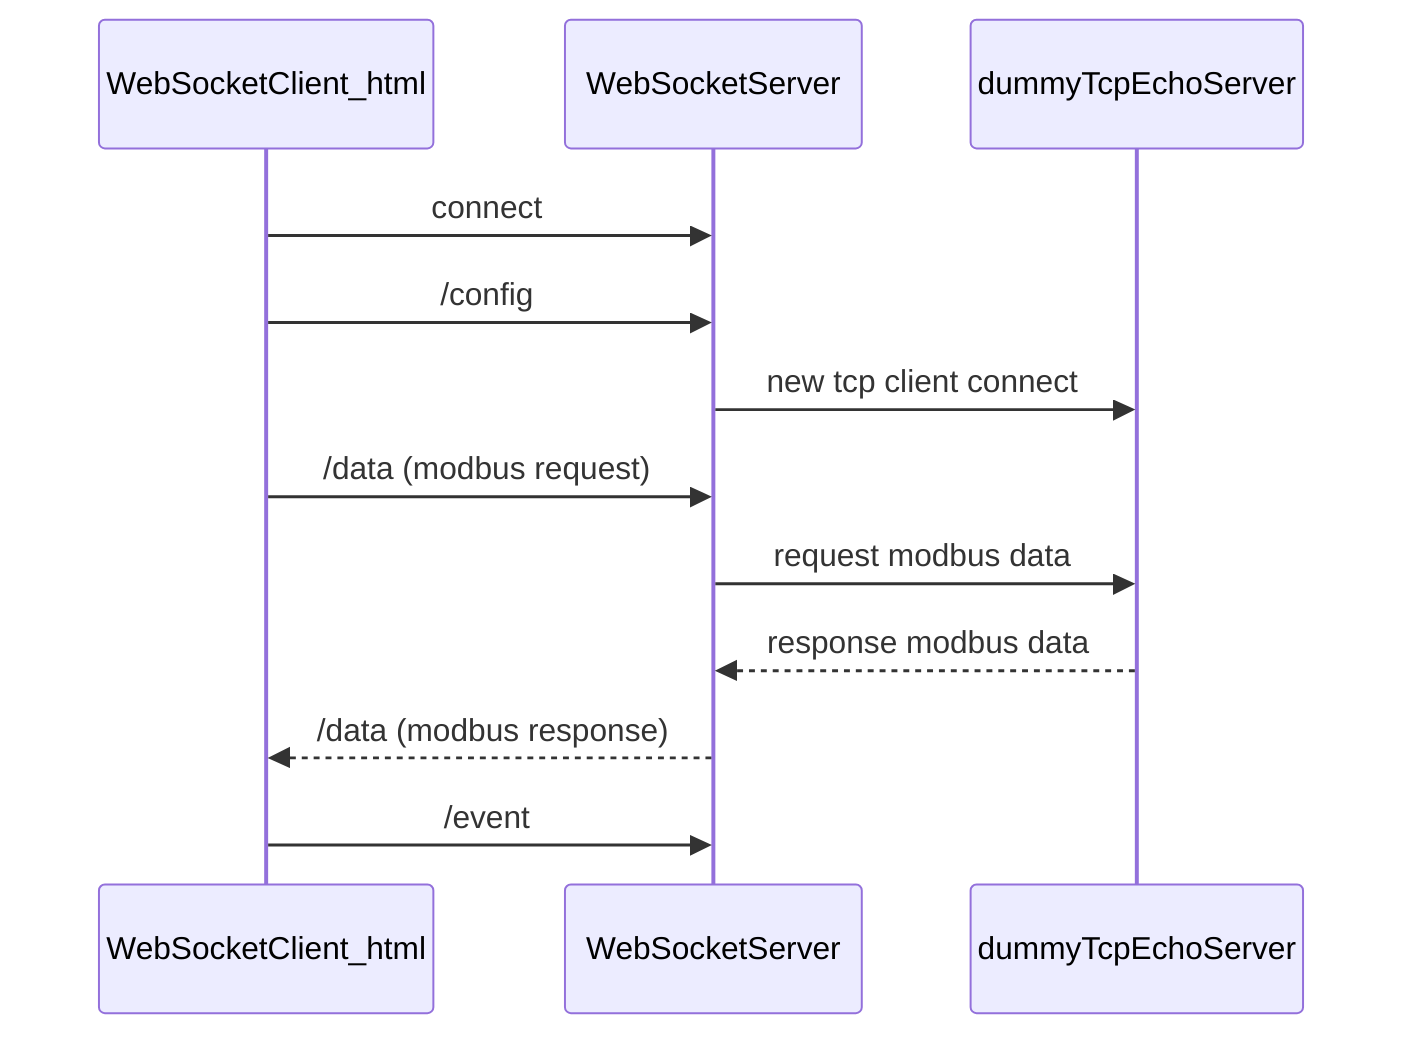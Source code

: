 sequenceDiagram
    WebSocketClient_html->>WebSocketServer: connect
    WebSocketClient_html->>WebSocketServer: /config
    WebSocketServer->>dummyTcpEchoServer: new tcp client connect
    WebSocketClient_html->>WebSocketServer: /data (modbus request)
    WebSocketServer->>dummyTcpEchoServer: request modbus data
    dummyTcpEchoServer-->>WebSocketServer: response modbus data
    WebSocketServer-->>WebSocketClient_html: /data (modbus response)
    WebSocketClient_html->>WebSocketServer: /event